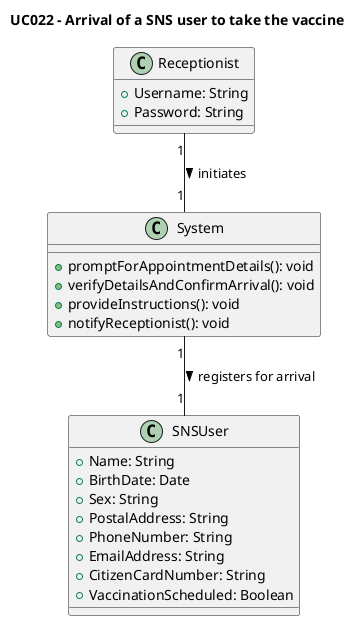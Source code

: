 @startuml
'skinparam monochrome true
'skinparam shadowing false

title UC022 - Arrival of a SNS user to take the vaccine

class Receptionist {
    +Username: String
    +Password: String
}

class System {
    +promptForAppointmentDetails(): void
    +verifyDetailsAndConfirmArrival(): void
    +provideInstructions(): void
    +notifyReceptionist(): void
}

class SNSUser {
    +Name: String
    +BirthDate: Date
    +Sex: String
    +PostalAddress: String
    +PhoneNumber: String
    +EmailAddress: String
    +CitizenCardNumber: String
    +VaccinationScheduled: Boolean
}

' Relationships
Receptionist "1" -- "1" System : initiates >
System "1" -- "1" SNSUser : registers for arrival >

@enduml
